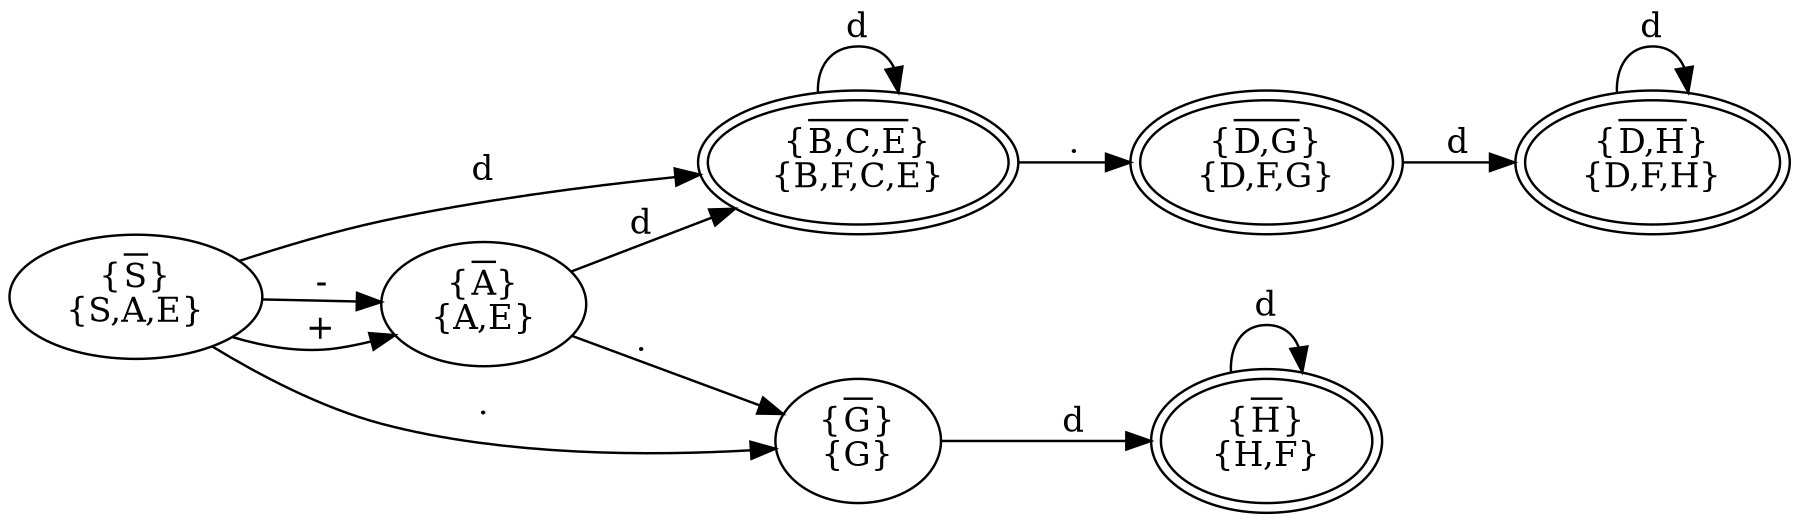 digraph finite_state_machine {
	size="12,9!"
    rankdir=LR;
	node [ peripheries=2 ]; n2; n4; n5; n6;
	node [ peripheries=1 ];
    n0 [ label=<{<o>S</o>}<br/>{S,A,E}> ];
    n1 [ label=<{<o>A</o>}<br/>{A,E}> ];
    n2 [ label=<{<o>B,C,E</o>}<br/>{B,F,C,E}> ];
    n3 [ label=<{<o>G</o>}<br/>{G}> ];
    n4 [ label=<{<o>D,G</o>}<br/>{D,F,G}> ];
    n5 [ label=<{<o>H</o>}<br/>{H,F}> ];
    n6 [ label=<{<o>D,H</o>}<br/>{D,F,H}> ];

    n0 -> n1 [ label=<-> ];
    n0 -> n1 [ label=<+> ];
    n0 -> n2 [ label=<d> ];
    n0 -> n3 [ label=<.> ];
    n1 -> n2 [ label=<d> ];
    n1 -> n3 [ label=<.> ];
    n2 -> n2 [ label=<d> ];
    n2 -> n4 [ label=<.> ];
    n3 -> n5 [ label=<d> ];
    n4 -> n6 [ label=<d> ];
    n5 -> n5 [ label=<d> ];
    n6 -> n6 [ label=<d> ];
}
